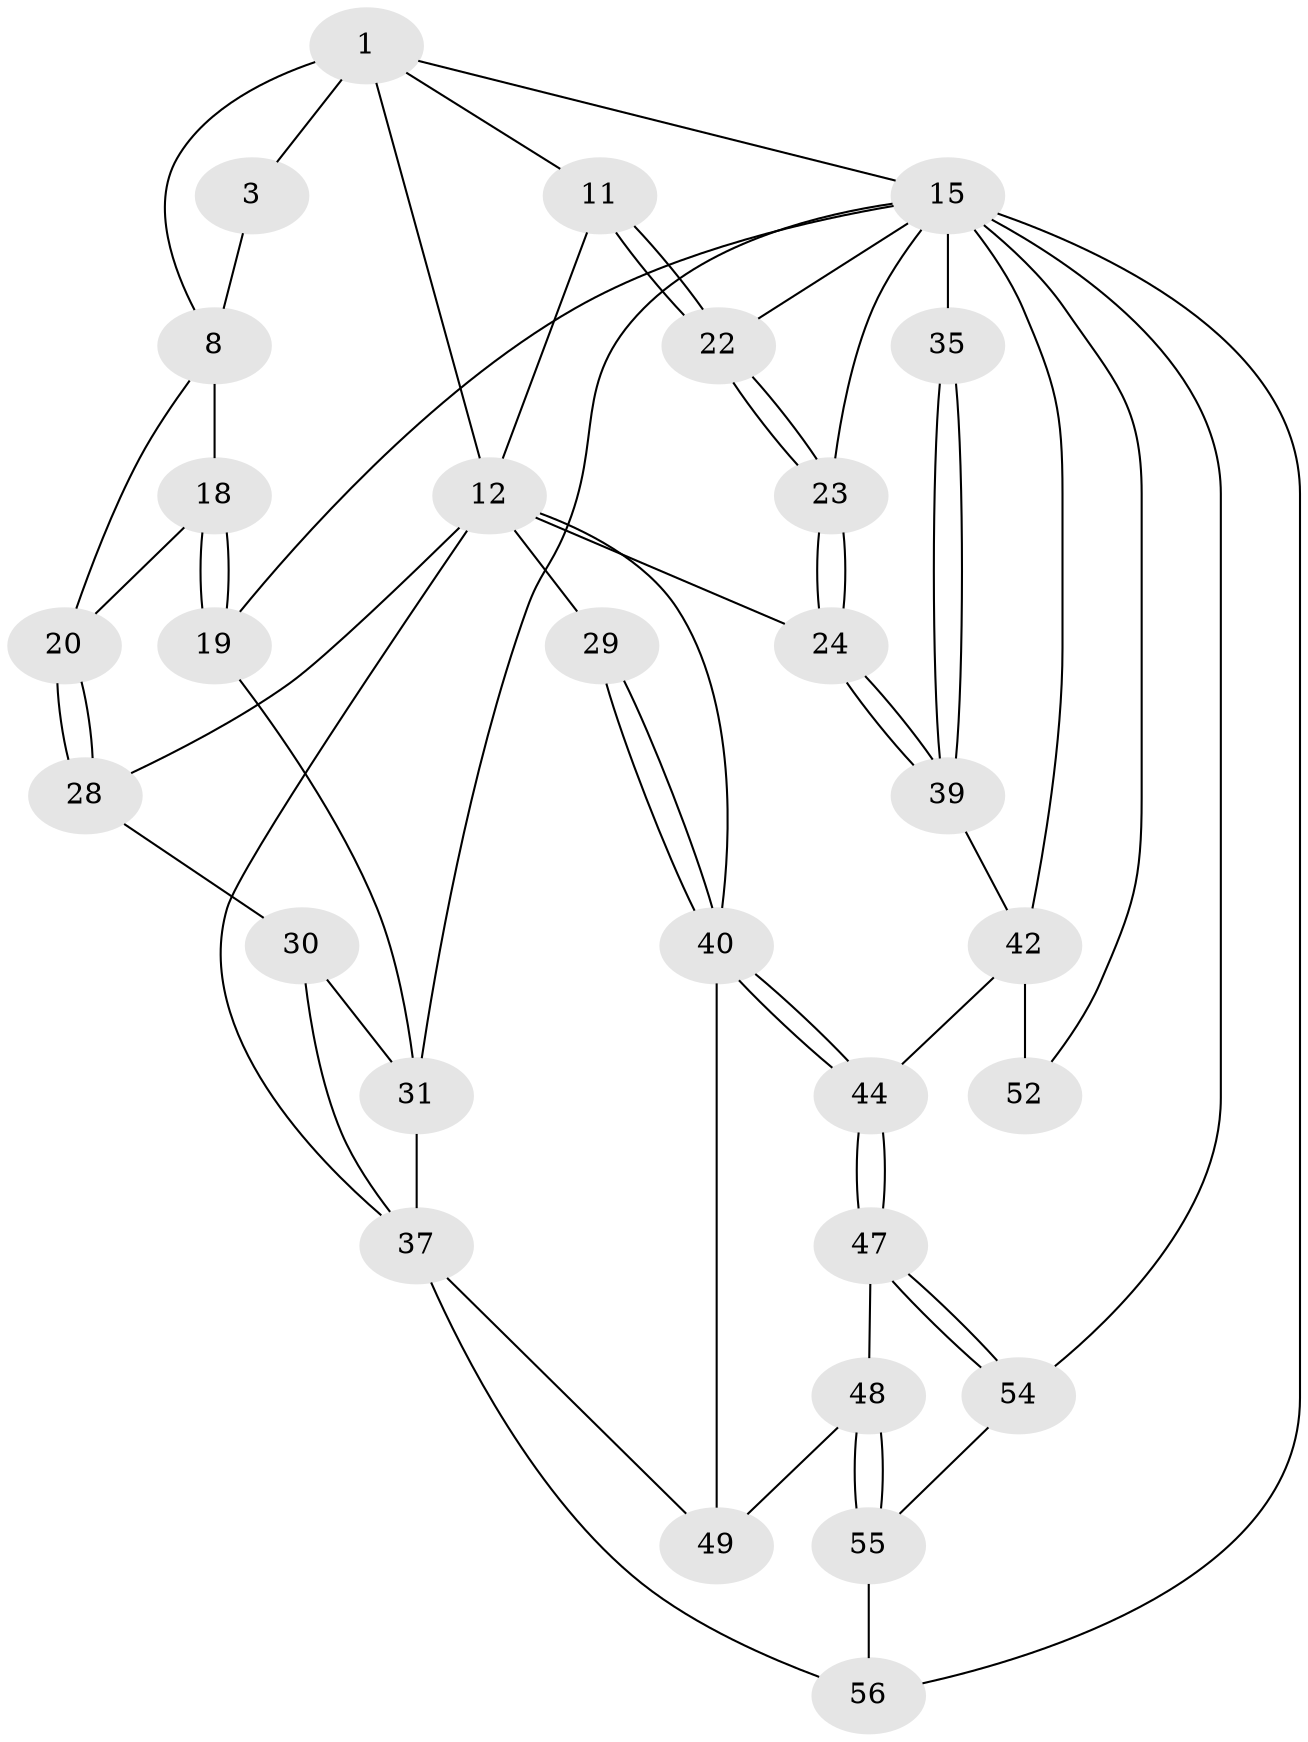 // original degree distribution, {3: 0.034482758620689655, 5: 0.5862068965517241, 4: 0.20689655172413793, 6: 0.1724137931034483}
// Generated by graph-tools (version 1.1) at 2025/28/03/15/25 16:28:05]
// undirected, 29 vertices, 63 edges
graph export_dot {
graph [start="1"]
  node [color=gray90,style=filled];
  1 [pos="+0.23410169658661972+0",super="+2+5"];
  3 [pos="+0.0735283733454169+0.05185510845805758",super="+4"];
  8 [pos="+0.22305423158017407+0.09538545230698431",super="+9+17"];
  11 [pos="+0.6406637054922572+0.1481633441147009"];
  12 [pos="+0.6039209310976513+0.1901513882587627",super="+13+25"];
  15 [pos="+1+0",super="+16+21+33"];
  18 [pos="+0.09063804350540895+0.1800445266299117"];
  19 [pos="+0+0.29515692972995744"];
  20 [pos="+0.21689689710613+0.31368487064806383"];
  22 [pos="+0.795989364777489+0.24102901413277616"];
  23 [pos="+0.8186867450936423+0.34662542827466203"];
  24 [pos="+0.749623161725498+0.5259792832238932"];
  28 [pos="+0.23073441028014594+0.40048218237019306"];
  29 [pos="+0.5191673378077551+0.454053003468806"];
  30 [pos="+0.19726470810225452+0.4078508064617971"];
  31 [pos="+0+0.32783173694929085",super="+45"];
  35 [pos="+1+0.5818545192405301"];
  37 [pos="+0.24608766615075553+0.6357498462290057",super="+50+38"];
  39 [pos="+0.7569986693386571+0.5418772642313705"];
  40 [pos="+0.41354724917826224+0.5477022115276369",super="+41"];
  42 [pos="+0.7289821139590035+0.6116448814551919",super="+51+43"];
  44 [pos="+0.5560070826351606+0.7180103850373315"];
  47 [pos="+0.5195878789213862+0.7522735192305579"];
  48 [pos="+0.5153642816127446+0.7550766408275009"];
  49 [pos="+0.4342126780789955+0.7493188151586657"];
  52 [pos="+0.7547622018228848+1"];
  54 [pos="+0.7154935462606892+1",super="+57"];
  55 [pos="+0.4658336328503505+0.9013204412193094"];
  56 [pos="+0.313220208614274+0.794319120698793"];
  1 -- 3 [weight=2];
  1 -- 15 [weight=2];
  1 -- 8;
  1 -- 11;
  1 -- 12;
  3 -- 8 [weight=2];
  8 -- 18;
  8 -- 20;
  11 -- 12;
  11 -- 22;
  11 -- 22;
  12 -- 29 [weight=2];
  12 -- 37;
  12 -- 40;
  12 -- 28;
  12 -- 24;
  15 -- 19;
  15 -- 35 [weight=2];
  15 -- 23;
  15 -- 22;
  15 -- 52;
  15 -- 54 [weight=2];
  15 -- 56;
  15 -- 42;
  15 -- 31;
  18 -- 19;
  18 -- 19;
  18 -- 20;
  19 -- 31;
  20 -- 28;
  20 -- 28;
  22 -- 23;
  22 -- 23;
  23 -- 24;
  23 -- 24;
  24 -- 39;
  24 -- 39;
  28 -- 30;
  29 -- 40;
  29 -- 40;
  30 -- 31;
  30 -- 37;
  31 -- 37;
  35 -- 39;
  35 -- 39;
  37 -- 56;
  37 -- 49;
  39 -- 42;
  40 -- 44;
  40 -- 44;
  40 -- 49;
  42 -- 52 [weight=2];
  42 -- 44;
  44 -- 47;
  44 -- 47;
  47 -- 48;
  47 -- 54;
  47 -- 54;
  48 -- 49;
  48 -- 55;
  48 -- 55;
  54 -- 55;
  55 -- 56;
}
